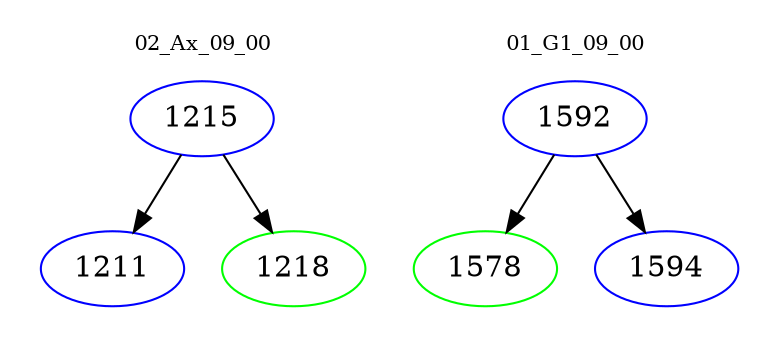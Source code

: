 digraph{
subgraph cluster_0 {
color = white
label = "02_Ax_09_00";
fontsize=10;
T0_1215 [label="1215", color="blue"]
T0_1215 -> T0_1211 [color="black"]
T0_1211 [label="1211", color="blue"]
T0_1215 -> T0_1218 [color="black"]
T0_1218 [label="1218", color="green"]
}
subgraph cluster_1 {
color = white
label = "01_G1_09_00";
fontsize=10;
T1_1592 [label="1592", color="blue"]
T1_1592 -> T1_1578 [color="black"]
T1_1578 [label="1578", color="green"]
T1_1592 -> T1_1594 [color="black"]
T1_1594 [label="1594", color="blue"]
}
}
